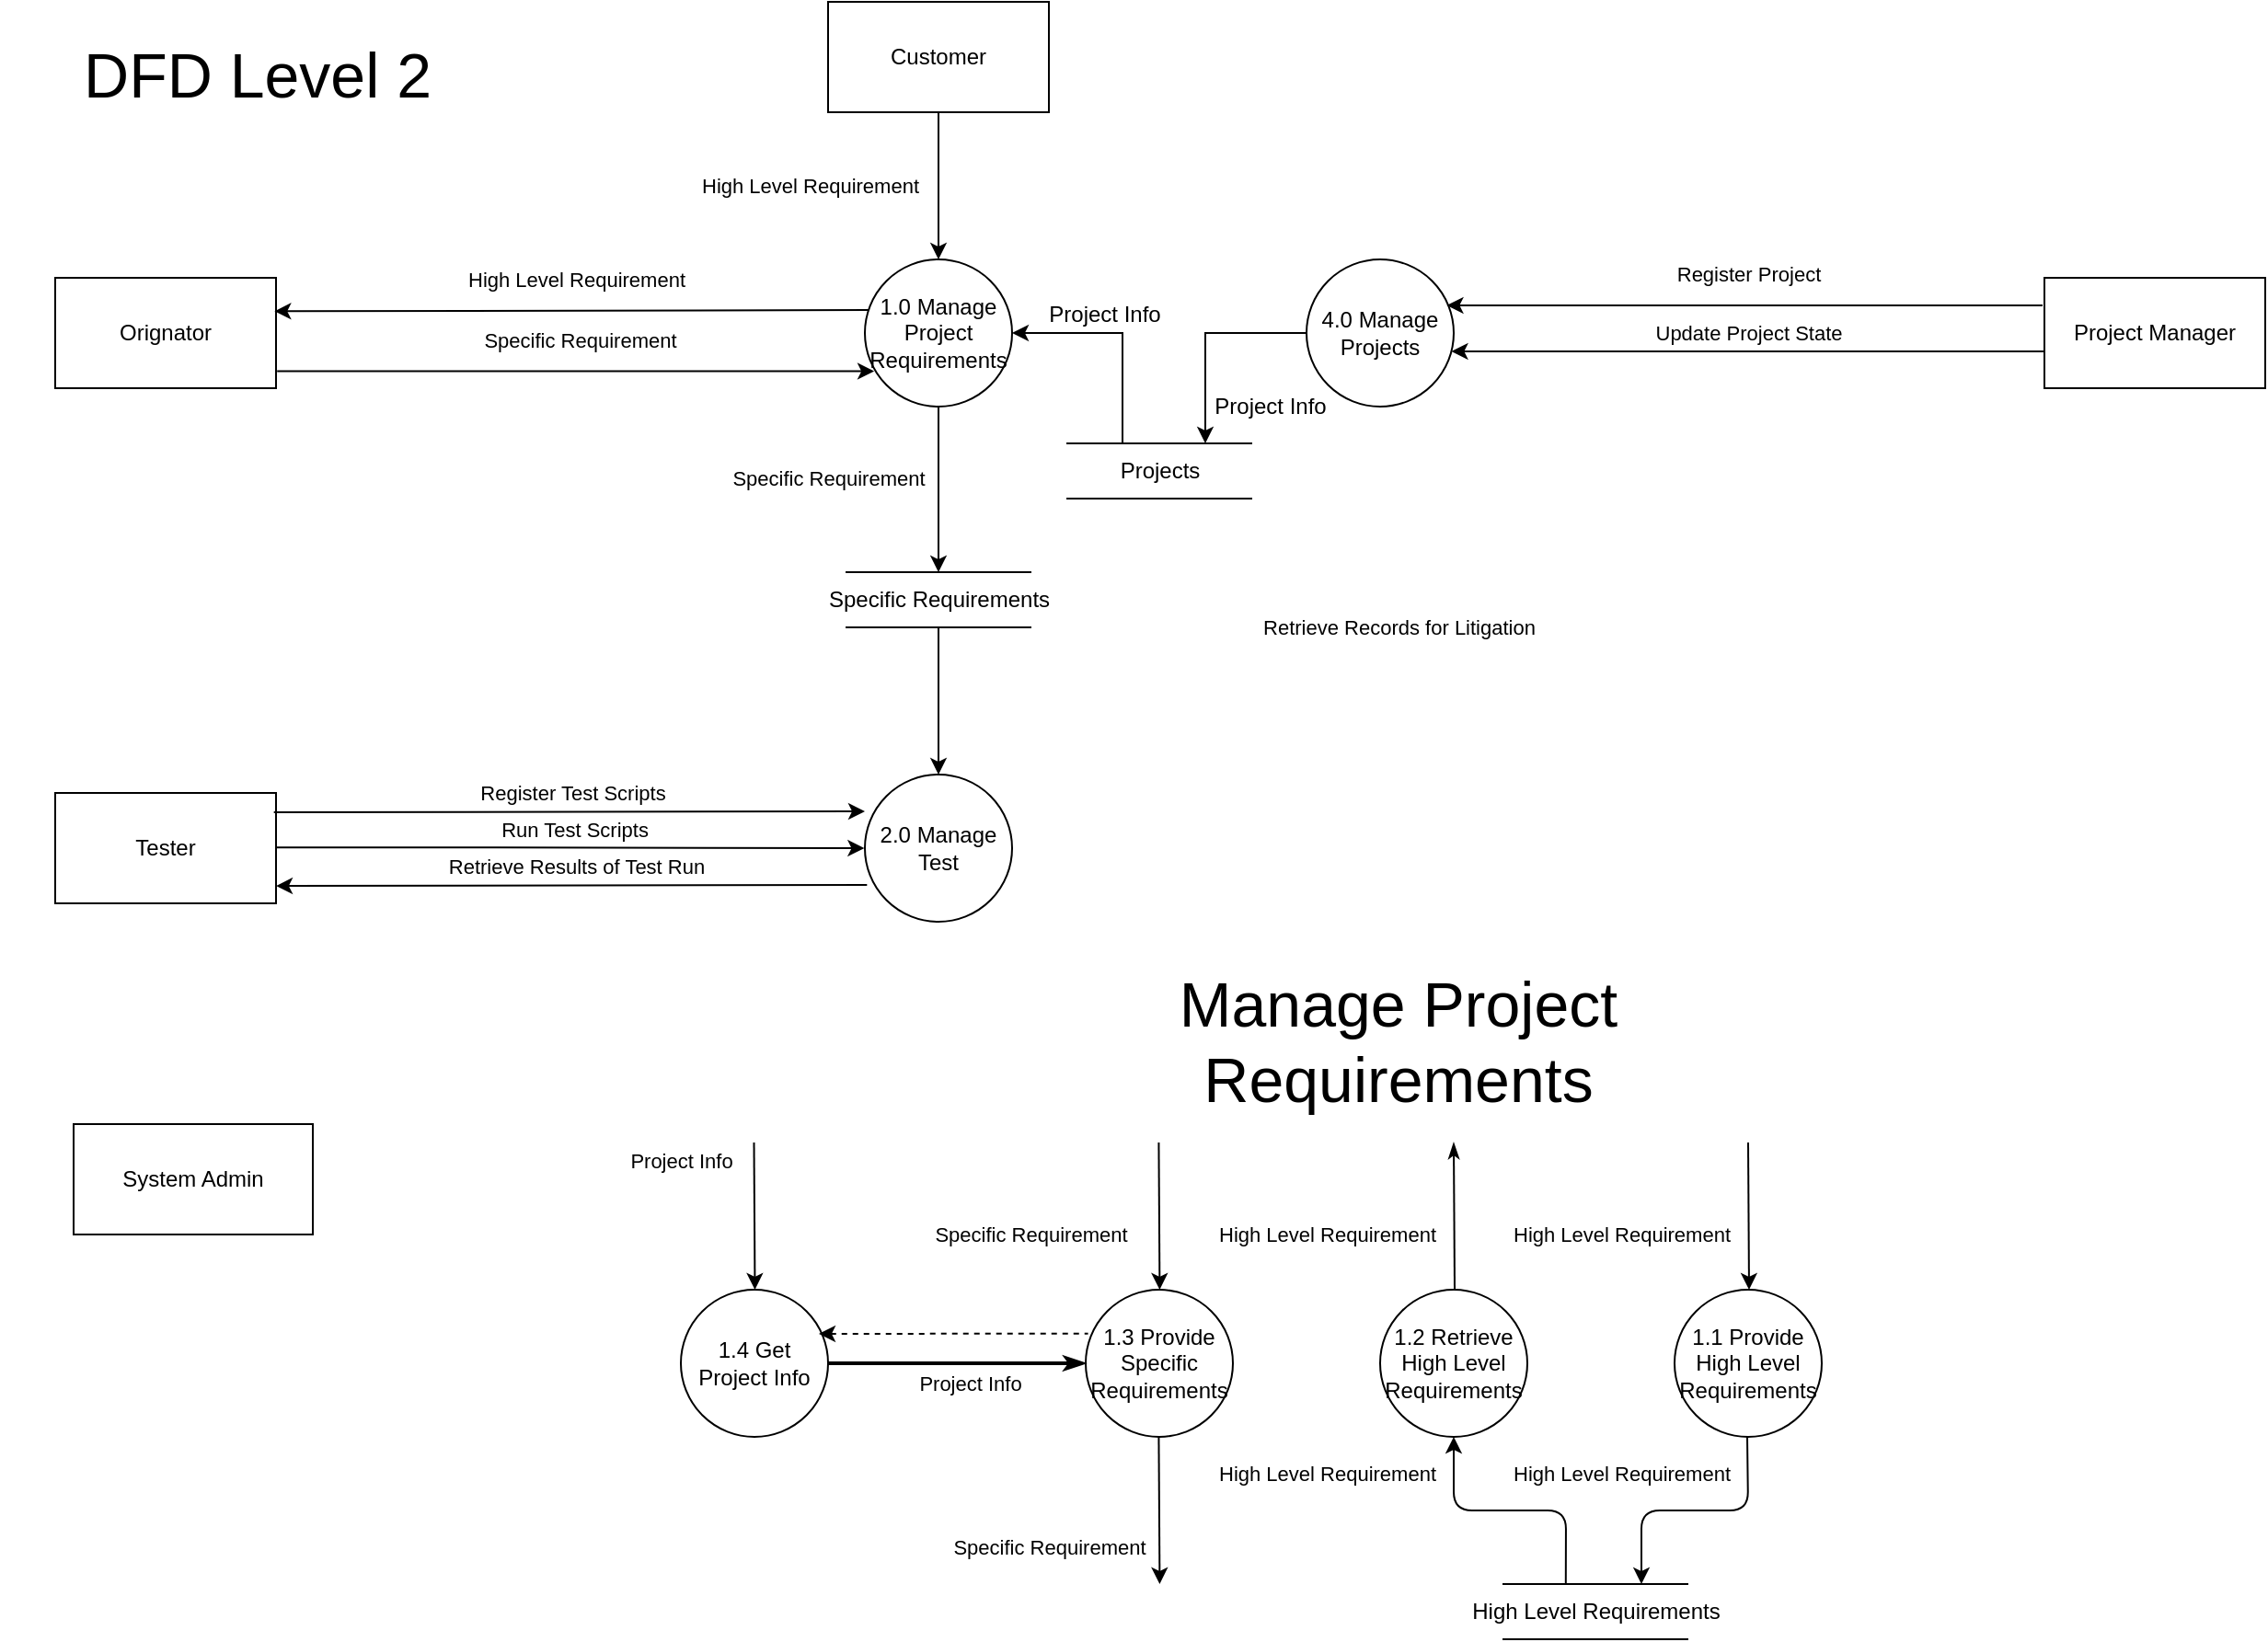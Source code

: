 <mxfile version="13.10.8" type="google"><diagram id="_a05GOWQcfOKkL1E0qjk" name="Page-1"><mxGraphModel dx="1673" dy="896" grid="1" gridSize="10" guides="1" tooltips="1" connect="1" arrows="1" fold="1" page="1" pageScale="1" pageWidth="827" pageHeight="1169" math="0" shadow="0"><root><mxCell id="0"/><mxCell id="1" parent="0"/><mxCell id="m-5Z3mmZk3S8ePCNzQDx-1" value="Customer" style="rounded=0;whiteSpace=wrap;html=1;" parent="1" vertex="1"><mxGeometry x="460" y="20" width="120" height="60" as="geometry"/></mxCell><mxCell id="m-5Z3mmZk3S8ePCNzQDx-2" value="" style="endArrow=classic;html=1;entryX=0.5;entryY=0;entryDx=0;entryDy=0;exitX=0.5;exitY=1;exitDx=0;exitDy=0;" parent="1" source="m-5Z3mmZk3S8ePCNzQDx-1" edge="1"><mxGeometry width="50" height="50" relative="1" as="geometry"><mxPoint x="507.54" y="-48.92" as="sourcePoint"/><mxPoint x="520" y="160" as="targetPoint"/></mxGeometry></mxCell><mxCell id="m-5Z3mmZk3S8ePCNzQDx-3" value="High Level Requirement" style="edgeLabel;html=1;align=center;verticalAlign=middle;resizable=0;points=[];" parent="m-5Z3mmZk3S8ePCNzQDx-2" vertex="1" connectable="0"><mxGeometry x="0.148" y="-1" relative="1" as="geometry"><mxPoint x="-69" y="-6.21" as="offset"/></mxGeometry></mxCell><mxCell id="m-5Z3mmZk3S8ePCNzQDx-4" value="Retrieve Records for Litigation" style="edgeLabel;html=1;align=center;verticalAlign=middle;resizable=0;points=[];" parent="1" vertex="1" connectable="0"><mxGeometry x="770" y="360.002" as="geometry"/></mxCell><mxCell id="m-5Z3mmZk3S8ePCNzQDx-5" value="&lt;font style=&quot;font-size: 34px&quot;&gt;DFD Level 2&lt;/font&gt;" style="text;html=1;strokeColor=none;fillColor=none;align=center;verticalAlign=middle;whiteSpace=wrap;rounded=0;" parent="1" vertex="1"><mxGeometry x="10" y="50" width="280" height="20" as="geometry"/></mxCell><mxCell id="m-5Z3mmZk3S8ePCNzQDx-8" value="System Admin" style="rounded=0;whiteSpace=wrap;html=1;" parent="1" vertex="1"><mxGeometry x="50" y="630" width="130" height="60" as="geometry"/></mxCell><mxCell id="m-5Z3mmZk3S8ePCNzQDx-9" value="2.0 Manage Test" style="ellipse;whiteSpace=wrap;html=1;aspect=fixed;" parent="1" vertex="1"><mxGeometry x="480" y="440" width="80" height="80" as="geometry"/></mxCell><mxCell id="m-5Z3mmZk3S8ePCNzQDx-10" value="1.0 Manage Project Requirements" style="ellipse;whiteSpace=wrap;html=1;aspect=fixed;fontSize=12;" parent="1" vertex="1"><mxGeometry x="480" y="160" width="80" height="80" as="geometry"/></mxCell><mxCell id="m-5Z3mmZk3S8ePCNzQDx-11" value="Orignator" style="rounded=0;whiteSpace=wrap;html=1;" parent="1" vertex="1"><mxGeometry x="40" y="170" width="120" height="60" as="geometry"/></mxCell><mxCell id="m-5Z3mmZk3S8ePCNzQDx-12" value="" style="endArrow=none;html=1;entryX=0.024;entryY=0.344;entryDx=0;entryDy=0;exitX=0.993;exitY=0.303;exitDx=0;exitDy=0;entryPerimeter=0;exitPerimeter=0;startArrow=classic;startFill=1;endFill=0;" parent="1" source="m-5Z3mmZk3S8ePCNzQDx-11" target="m-5Z3mmZk3S8ePCNzQDx-10" edge="1"><mxGeometry width="50" height="50" relative="1" as="geometry"><mxPoint x="300" y="70" as="sourcePoint"/><mxPoint x="300" y="150" as="targetPoint"/></mxGeometry></mxCell><mxCell id="m-5Z3mmZk3S8ePCNzQDx-13" value="High Level Requirement" style="edgeLabel;html=1;align=center;verticalAlign=middle;resizable=0;points=[];" parent="m-5Z3mmZk3S8ePCNzQDx-12" vertex="1" connectable="0"><mxGeometry x="0.148" y="-1" relative="1" as="geometry"><mxPoint x="-22.22" y="-18.06" as="offset"/></mxGeometry></mxCell><mxCell id="m-5Z3mmZk3S8ePCNzQDx-14" value="" style="endArrow=classic;html=1;entryX=0.063;entryY=0.76;entryDx=0;entryDy=0;exitX=1.005;exitY=0.845;exitDx=0;exitDy=0;entryPerimeter=0;exitPerimeter=0;startArrow=none;startFill=0;endFill=1;" parent="1" source="m-5Z3mmZk3S8ePCNzQDx-11" target="m-5Z3mmZk3S8ePCNzQDx-10" edge="1"><mxGeometry width="50" height="50" relative="1" as="geometry"><mxPoint x="159.0" y="220.5" as="sourcePoint"/><mxPoint x="320.0" y="220" as="targetPoint"/></mxGeometry></mxCell><mxCell id="m-5Z3mmZk3S8ePCNzQDx-15" value="Specific Requirement" style="edgeLabel;html=1;align=center;verticalAlign=middle;resizable=0;points=[];" parent="m-5Z3mmZk3S8ePCNzQDx-14" vertex="1" connectable="0"><mxGeometry x="0.148" y="-1" relative="1" as="geometry"><mxPoint x="-22.22" y="-18.06" as="offset"/></mxGeometry></mxCell><mxCell id="m-5Z3mmZk3S8ePCNzQDx-16" style="edgeStyle=orthogonalEdgeStyle;rounded=0;orthogonalLoop=1;jettySize=auto;html=1;entryX=0.75;entryY=0;entryDx=0;entryDy=0;" parent="1" source="m-5Z3mmZk3S8ePCNzQDx-18" target="m-5Z3mmZk3S8ePCNzQDx-27" edge="1"><mxGeometry relative="1" as="geometry"/></mxCell><mxCell id="m-5Z3mmZk3S8ePCNzQDx-17" style="edgeStyle=orthogonalEdgeStyle;rounded=0;orthogonalLoop=1;jettySize=auto;html=1;entryX=0;entryY=0.5;entryDx=0;entryDy=0;startArrow=classic;startFill=1;endArrow=none;endFill=0;" parent="1" source="m-5Z3mmZk3S8ePCNzQDx-18" target="m-5Z3mmZk3S8ePCNzQDx-25" edge="1"><mxGeometry relative="1" as="geometry"><Array as="points"><mxPoint x="1121" y="210"/></Array></mxGeometry></mxCell><mxCell id="m-5Z3mmZk3S8ePCNzQDx-18" value="4.0 Manage Projects" style="ellipse;whiteSpace=wrap;html=1;aspect=fixed;" parent="1" vertex="1"><mxGeometry x="720" y="160" width="80" height="80" as="geometry"/></mxCell><mxCell id="m-5Z3mmZk3S8ePCNzQDx-19" value="" style="edgeStyle=orthogonalEdgeStyle;rounded=0;orthogonalLoop=1;jettySize=auto;html=1;exitX=0.5;exitY=1;exitDx=0;exitDy=0;entryX=0.5;entryY=0;entryDx=0;entryDy=0;" parent="1" source="m-5Z3mmZk3S8ePCNzQDx-10" target="m-5Z3mmZk3S8ePCNzQDx-24" edge="1"><mxGeometry relative="1" as="geometry"><mxPoint x="510.0" y="239.36" as="sourcePoint"/><mxPoint x="520" y="320" as="targetPoint"/><Array as="points"><mxPoint x="520" y="330"/></Array></mxGeometry></mxCell><mxCell id="m-5Z3mmZk3S8ePCNzQDx-20" value="Tester" style="rounded=0;whiteSpace=wrap;html=1;" parent="1" vertex="1"><mxGeometry x="40" y="450" width="120" height="60" as="geometry"/></mxCell><mxCell id="m-5Z3mmZk3S8ePCNzQDx-21" value="" style="edgeStyle=orthogonalEdgeStyle;rounded=0;orthogonalLoop=1;jettySize=auto;html=1;entryX=0.5;entryY=0;entryDx=0;entryDy=0;exitX=0.5;exitY=1;exitDx=0;exitDy=0;" parent="1" source="m-5Z3mmZk3S8ePCNzQDx-24" target="m-5Z3mmZk3S8ePCNzQDx-9" edge="1"><mxGeometry relative="1" as="geometry"><mxPoint x="520" y="340" as="sourcePoint"/><mxPoint x="519.76" y="420" as="targetPoint"/><Array as="points"/></mxGeometry></mxCell><mxCell id="m-5Z3mmZk3S8ePCNzQDx-23" value="Specific Requirement" style="edgeLabel;html=1;align=center;verticalAlign=middle;resizable=0;points=[];" parent="1" vertex="1" connectable="0"><mxGeometry x="490" y="120.003" as="geometry"><mxPoint x="-30" y="159" as="offset"/></mxGeometry></mxCell><mxCell id="m-5Z3mmZk3S8ePCNzQDx-24" value="Specific Requirements" style="html=1;dashed=0;whitespace=wrap;shape=partialRectangle;right=0;left=0;" parent="1" vertex="1"><mxGeometry x="470" y="330" width="100" height="30" as="geometry"/></mxCell><mxCell id="m-5Z3mmZk3S8ePCNzQDx-25" value="Project Manager" style="rounded=0;whiteSpace=wrap;html=1;" parent="1" vertex="1"><mxGeometry x="1121" y="170" width="120" height="60" as="geometry"/></mxCell><mxCell id="m-5Z3mmZk3S8ePCNzQDx-26" style="edgeStyle=orthogonalEdgeStyle;rounded=0;orthogonalLoop=1;jettySize=auto;html=1;entryX=1;entryY=0.5;entryDx=0;entryDy=0;" parent="1" source="m-5Z3mmZk3S8ePCNzQDx-27" target="m-5Z3mmZk3S8ePCNzQDx-10" edge="1"><mxGeometry relative="1" as="geometry"><Array as="points"><mxPoint x="620" y="200"/></Array></mxGeometry></mxCell><mxCell id="m-5Z3mmZk3S8ePCNzQDx-27" value="Projects" style="html=1;dashed=0;whitespace=wrap;shape=partialRectangle;right=0;left=0;" parent="1" vertex="1"><mxGeometry x="590" y="260" width="100" height="30" as="geometry"/></mxCell><mxCell id="m-5Z3mmZk3S8ePCNzQDx-28" value="" style="endArrow=classic;html=1;entryX=0.016;entryY=0.631;entryDx=0;entryDy=0;exitX=1.001;exitY=0.684;exitDx=0;exitDy=0;entryPerimeter=0;exitPerimeter=0;startArrow=none;startFill=0;endFill=1;" parent="1" edge="1"><mxGeometry width="50" height="50" relative="1" as="geometry"><mxPoint x="158.84" y="460.56" as="sourcePoint"/><mxPoint x="480" y="460" as="targetPoint"/></mxGeometry></mxCell><mxCell id="m-5Z3mmZk3S8ePCNzQDx-29" value="Register Test Scripts" style="edgeLabel;html=1;align=center;verticalAlign=middle;resizable=0;points=[];" parent="m-5Z3mmZk3S8ePCNzQDx-28" vertex="1" connectable="0"><mxGeometry x="0.148" y="-1" relative="1" as="geometry"><mxPoint x="-22.22" y="-11.06" as="offset"/></mxGeometry></mxCell><mxCell id="m-5Z3mmZk3S8ePCNzQDx-30" value="" style="endArrow=none;html=1;entryX=0.016;entryY=0.631;entryDx=0;entryDy=0;exitX=1.001;exitY=0.684;exitDx=0;exitDy=0;entryPerimeter=0;exitPerimeter=0;startArrow=classic;startFill=1;endFill=0;" parent="1" edge="1"><mxGeometry width="50" height="50" relative="1" as="geometry"><mxPoint x="160" y="500.56" as="sourcePoint"/><mxPoint x="481.16" y="500" as="targetPoint"/></mxGeometry></mxCell><mxCell id="m-5Z3mmZk3S8ePCNzQDx-31" value="Retrieve Results of Test Run" style="edgeLabel;html=1;align=center;verticalAlign=middle;resizable=0;points=[];" parent="m-5Z3mmZk3S8ePCNzQDx-30" vertex="1" connectable="0"><mxGeometry x="0.148" y="-1" relative="1" as="geometry"><mxPoint x="-22.22" y="-11.06" as="offset"/></mxGeometry></mxCell><mxCell id="m-5Z3mmZk3S8ePCNzQDx-32" value="" style="endArrow=classic;html=1;entryX=-0.004;entryY=0.381;entryDx=0;entryDy=0;entryPerimeter=0;startArrow=none;startFill=0;endFill=1;" parent="1" edge="1"><mxGeometry width="50" height="50" relative="1" as="geometry"><mxPoint x="160" y="479.58" as="sourcePoint"/><mxPoint x="479.68" y="480.06" as="targetPoint"/><Array as="points"><mxPoint x="270" y="479.58"/></Array></mxGeometry></mxCell><mxCell id="m-5Z3mmZk3S8ePCNzQDx-33" value="Run Test Scripts" style="edgeLabel;html=1;align=center;verticalAlign=middle;resizable=0;points=[];" parent="m-5Z3mmZk3S8ePCNzQDx-32" vertex="1" connectable="0"><mxGeometry x="0.148" y="-1" relative="1" as="geometry"><mxPoint x="-22.22" y="-10.77" as="offset"/></mxGeometry></mxCell><mxCell id="m-5Z3mmZk3S8ePCNzQDx-34" value="Project Info" style="text;html=1;align=center;verticalAlign=middle;resizable=0;points=[];autosize=1;" parent="1" vertex="1"><mxGeometry x="660" y="230" width="80" height="20" as="geometry"/></mxCell><mxCell id="m-5Z3mmZk3S8ePCNzQDx-35" value="Project Info" style="text;html=1;align=center;verticalAlign=middle;resizable=0;points=[];autosize=1;" parent="1" vertex="1"><mxGeometry x="570" y="180" width="80" height="20" as="geometry"/></mxCell><mxCell id="m-5Z3mmZk3S8ePCNzQDx-36" value="" style="endArrow=none;html=1;exitX=0.953;exitY=0.312;exitDx=0;exitDy=0;exitPerimeter=0;startArrow=classic;startFill=1;endFill=0;" parent="1" source="m-5Z3mmZk3S8ePCNzQDx-18" edge="1"><mxGeometry width="50" height="50" relative="1" as="geometry"><mxPoint x="800.0" y="210.0" as="sourcePoint"/><mxPoint x="1120" y="185" as="targetPoint"/><Array as="points"><mxPoint x="970" y="185"/></Array></mxGeometry></mxCell><mxCell id="m-5Z3mmZk3S8ePCNzQDx-37" value="Register Project" style="edgeLabel;html=1;align=center;verticalAlign=middle;resizable=0;points=[];" parent="m-5Z3mmZk3S8ePCNzQDx-36" vertex="1" connectable="0"><mxGeometry x="0.148" y="-1" relative="1" as="geometry"><mxPoint x="-22.22" y="-18.06" as="offset"/></mxGeometry></mxCell><mxCell id="m-5Z3mmZk3S8ePCNzQDx-38" value="Update Project State" style="edgeLabel;html=1;align=center;verticalAlign=middle;resizable=0;points=[];" parent="1" vertex="1" connectable="0"><mxGeometry x="960.004" y="200.0" as="geometry"/></mxCell><mxCell id="m-5Z3mmZk3S8ePCNzQDx-40" value="1.1 Provide High Level Requirements" style="ellipse;whiteSpace=wrap;html=1;aspect=fixed;fontSize=12;" parent="1" vertex="1"><mxGeometry x="920" y="720" width="80" height="80" as="geometry"/></mxCell><mxCell id="m-5Z3mmZk3S8ePCNzQDx-41" value="" style="endArrow=classic;html=1;exitX=0.5;exitY=1;exitDx=0;exitDy=0;entryX=0.75;entryY=0;entryDx=0;entryDy=0;" parent="1" edge="1" target="m-5Z3mmZk3S8ePCNzQDx-43"><mxGeometry width="50" height="50" relative="1" as="geometry"><mxPoint x="959.5" y="800" as="sourcePoint"/><mxPoint x="960" y="880" as="targetPoint"/><Array as="points"><mxPoint x="960" y="840"/><mxPoint x="902" y="840"/></Array></mxGeometry></mxCell><mxCell id="m-5Z3mmZk3S8ePCNzQDx-42" value="High Level Requirement" style="edgeLabel;html=1;align=center;verticalAlign=middle;resizable=0;points=[];" parent="m-5Z3mmZk3S8ePCNzQDx-41" vertex="1" connectable="0"><mxGeometry x="0.148" y="-1" relative="1" as="geometry"><mxPoint x="-30.57" y="-19" as="offset"/></mxGeometry></mxCell><mxCell id="m-5Z3mmZk3S8ePCNzQDx-43" value="High Level Requirements" style="html=1;dashed=0;whitespace=wrap;shape=partialRectangle;right=0;left=0;" parent="1" vertex="1"><mxGeometry x="827" y="880" width="100" height="30" as="geometry"/></mxCell><mxCell id="tzxPaLwaZW-FQK8dojhP-1" value="" style="endArrow=classic;html=1;exitX=0.5;exitY=1;exitDx=0;exitDy=0;" edge="1" parent="1"><mxGeometry width="50" height="50" relative="1" as="geometry"><mxPoint x="960.0" y="640" as="sourcePoint"/><mxPoint x="960.5" y="720" as="targetPoint"/></mxGeometry></mxCell><mxCell id="tzxPaLwaZW-FQK8dojhP-2" value="High Level Requirement" style="edgeLabel;html=1;align=center;verticalAlign=middle;resizable=0;points=[];" vertex="1" connectable="0" parent="tzxPaLwaZW-FQK8dojhP-1"><mxGeometry x="0.148" y="-1" relative="1" as="geometry"><mxPoint x="-69" y="4.16" as="offset"/></mxGeometry></mxCell><mxCell id="tzxPaLwaZW-FQK8dojhP-3" value="1.2 Retrieve High Level Requirements" style="ellipse;whiteSpace=wrap;html=1;aspect=fixed;fontSize=12;" vertex="1" parent="1"><mxGeometry x="760" y="720" width="80" height="80" as="geometry"/></mxCell><mxCell id="tzxPaLwaZW-FQK8dojhP-4" value="" style="endArrow=none;html=1;exitX=0.5;exitY=1;exitDx=0;exitDy=0;entryX=0.339;entryY=-0.009;entryDx=0;entryDy=0;entryPerimeter=0;startArrow=classic;startFill=1;endFill=0;" edge="1" parent="1" source="tzxPaLwaZW-FQK8dojhP-3" target="m-5Z3mmZk3S8ePCNzQDx-43"><mxGeometry width="50" height="50" relative="1" as="geometry"><mxPoint x="969.5" y="810" as="sourcePoint"/><mxPoint x="912" y="890" as="targetPoint"/><Array as="points"><mxPoint x="800" y="840"/><mxPoint x="820" y="840"/><mxPoint x="861" y="840"/></Array></mxGeometry></mxCell><mxCell id="tzxPaLwaZW-FQK8dojhP-5" value="High Level Requirement" style="edgeLabel;html=1;align=center;verticalAlign=middle;resizable=0;points=[];" vertex="1" connectable="0" parent="tzxPaLwaZW-FQK8dojhP-4"><mxGeometry x="0.148" y="-1" relative="1" as="geometry"><mxPoint x="-110.57" y="-21" as="offset"/></mxGeometry></mxCell><mxCell id="tzxPaLwaZW-FQK8dojhP-6" value="" style="endArrow=none;html=1;exitX=0.5;exitY=1;exitDx=0;exitDy=0;startArrow=classicThin;startFill=1;endFill=0;" edge="1" parent="1"><mxGeometry width="50" height="50" relative="1" as="geometry"><mxPoint x="800.0" y="640" as="sourcePoint"/><mxPoint x="800.5" y="720" as="targetPoint"/></mxGeometry></mxCell><mxCell id="tzxPaLwaZW-FQK8dojhP-7" value="High Level Requirement" style="edgeLabel;html=1;align=center;verticalAlign=middle;resizable=0;points=[];" vertex="1" connectable="0" parent="tzxPaLwaZW-FQK8dojhP-6"><mxGeometry x="0.148" y="-1" relative="1" as="geometry"><mxPoint x="-69" y="4.16" as="offset"/></mxGeometry></mxCell><mxCell id="tzxPaLwaZW-FQK8dojhP-9" value="1.3 Provide Specific Requirements" style="ellipse;whiteSpace=wrap;html=1;aspect=fixed;fontSize=12;" vertex="1" parent="1"><mxGeometry x="600" y="720" width="80" height="80" as="geometry"/></mxCell><mxCell id="tzxPaLwaZW-FQK8dojhP-10" value="" style="endArrow=classic;html=1;exitX=0.5;exitY=1;exitDx=0;exitDy=0;" edge="1" parent="1"><mxGeometry width="50" height="50" relative="1" as="geometry"><mxPoint x="639.71" y="640" as="sourcePoint"/><mxPoint x="640.21" y="720" as="targetPoint"/></mxGeometry></mxCell><mxCell id="tzxPaLwaZW-FQK8dojhP-11" value="Specific Requirement" style="edgeLabel;html=1;align=center;verticalAlign=middle;resizable=0;points=[];" vertex="1" connectable="0" parent="tzxPaLwaZW-FQK8dojhP-10"><mxGeometry x="0.148" y="-1" relative="1" as="geometry"><mxPoint x="-69" y="4.16" as="offset"/></mxGeometry></mxCell><mxCell id="tzxPaLwaZW-FQK8dojhP-12" value="" style="endArrow=classic;html=1;exitX=0.5;exitY=1;exitDx=0;exitDy=0;" edge="1" parent="1"><mxGeometry width="50" height="50" relative="1" as="geometry"><mxPoint x="639.71" y="800" as="sourcePoint"/><mxPoint x="640.21" y="880" as="targetPoint"/></mxGeometry></mxCell><mxCell id="tzxPaLwaZW-FQK8dojhP-13" value="Specific Requirement" style="edgeLabel;html=1;align=center;verticalAlign=middle;resizable=0;points=[];" vertex="1" connectable="0" parent="tzxPaLwaZW-FQK8dojhP-12"><mxGeometry x="0.148" y="-1" relative="1" as="geometry"><mxPoint x="-59" y="14.16" as="offset"/></mxGeometry></mxCell><mxCell id="tzxPaLwaZW-FQK8dojhP-14" value="1.4 Get Project Info" style="ellipse;whiteSpace=wrap;html=1;aspect=fixed;fontSize=12;" vertex="1" parent="1"><mxGeometry x="380" y="720" width="80" height="80" as="geometry"/></mxCell><mxCell id="tzxPaLwaZW-FQK8dojhP-16" value="" style="endArrow=none;dashed=1;html=1;strokeWidth=1;entryX=0.016;entryY=0.298;entryDx=0;entryDy=0;entryPerimeter=0;startArrow=classic;startFill=1;" edge="1" parent="1" target="tzxPaLwaZW-FQK8dojhP-9"><mxGeometry width="50" height="50" relative="1" as="geometry"><mxPoint x="455" y="744" as="sourcePoint"/><mxPoint x="630" y="740" as="targetPoint"/></mxGeometry></mxCell><mxCell id="tzxPaLwaZW-FQK8dojhP-18" value="Project Info" style="edgeLabel;html=1;align=center;verticalAlign=middle;resizable=0;points=[];" vertex="1" connectable="0" parent="tzxPaLwaZW-FQK8dojhP-16"><mxGeometry x="-0.122" y="3" relative="1" as="geometry"><mxPoint x="17.7" y="29.79" as="offset"/></mxGeometry></mxCell><mxCell id="tzxPaLwaZW-FQK8dojhP-17" value="" style="endArrow=classicThin;html=1;strokeWidth=2;exitX=1;exitY=0.5;exitDx=0;exitDy=0;entryX=0;entryY=0.5;entryDx=0;entryDy=0;endFill=1;" edge="1" parent="1" source="tzxPaLwaZW-FQK8dojhP-14" target="tzxPaLwaZW-FQK8dojhP-9"><mxGeometry width="50" height="50" relative="1" as="geometry"><mxPoint x="520.0" y="761.68" as="sourcePoint"/><mxPoint x="610.8" y="760.0" as="targetPoint"/></mxGeometry></mxCell><mxCell id="tzxPaLwaZW-FQK8dojhP-21" value="" style="endArrow=classic;html=1;exitX=0.5;exitY=1;exitDx=0;exitDy=0;" edge="1" parent="1"><mxGeometry width="50" height="50" relative="1" as="geometry"><mxPoint x="419.75" y="640" as="sourcePoint"/><mxPoint x="420.25" y="720" as="targetPoint"/></mxGeometry></mxCell><mxCell id="tzxPaLwaZW-FQK8dojhP-22" value="Project Info" style="edgeLabel;html=1;align=center;verticalAlign=middle;resizable=0;points=[];" vertex="1" connectable="0" parent="tzxPaLwaZW-FQK8dojhP-21"><mxGeometry x="0.148" y="-1" relative="1" as="geometry"><mxPoint x="-39.29" y="-36.21" as="offset"/></mxGeometry></mxCell><mxCell id="tzxPaLwaZW-FQK8dojhP-27" value="&lt;font style=&quot;font-size: 34px&quot;&gt;Manage Project Requirements&lt;/font&gt;" style="text;html=1;strokeColor=none;fillColor=none;align=center;verticalAlign=middle;whiteSpace=wrap;rounded=0;" vertex="1" parent="1"><mxGeometry x="580" y="575" width="380" height="20" as="geometry"/></mxCell></root></mxGraphModel></diagram></mxfile>